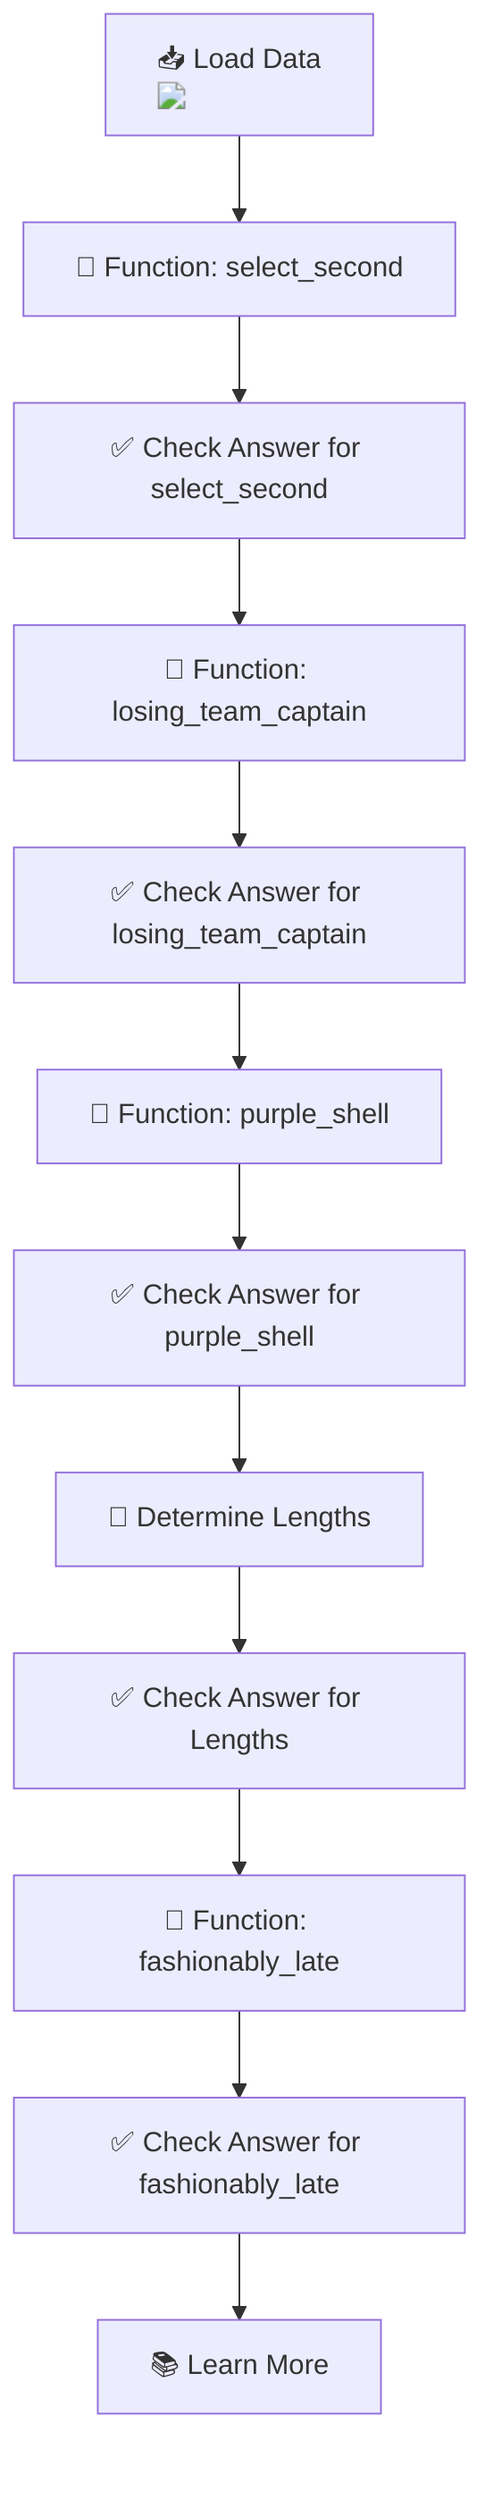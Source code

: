 flowchart TD
    A["📥 Load Data <img src='icons/file.svg' />"] --> B["📝 Function: select_second"]
    B --> C["✅ Check Answer for select_second"]
    C --> D["📝 Function: losing_team_captain"]
    D --> E["✅ Check Answer for losing_team_captain"]
    E --> F["📝 Function: purple_shell"]
    F --> G["✅ Check Answer for purple_shell"]
    G --> H["📝 Determine Lengths"]
    H --> I["✅ Check Answer for Lengths"]
    I --> J["📝 Function: fashionably_late"]
    J --> K["✅ Check Answer for fashionably_late"]
    K --> L["📚 Learn More"]